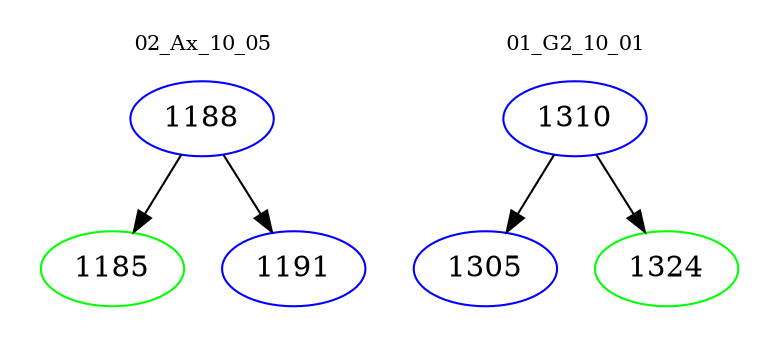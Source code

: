 digraph{
subgraph cluster_0 {
color = white
label = "02_Ax_10_05";
fontsize=10;
T0_1188 [label="1188", color="blue"]
T0_1188 -> T0_1185 [color="black"]
T0_1185 [label="1185", color="green"]
T0_1188 -> T0_1191 [color="black"]
T0_1191 [label="1191", color="blue"]
}
subgraph cluster_1 {
color = white
label = "01_G2_10_01";
fontsize=10;
T1_1310 [label="1310", color="blue"]
T1_1310 -> T1_1305 [color="black"]
T1_1305 [label="1305", color="blue"]
T1_1310 -> T1_1324 [color="black"]
T1_1324 [label="1324", color="green"]
}
}

